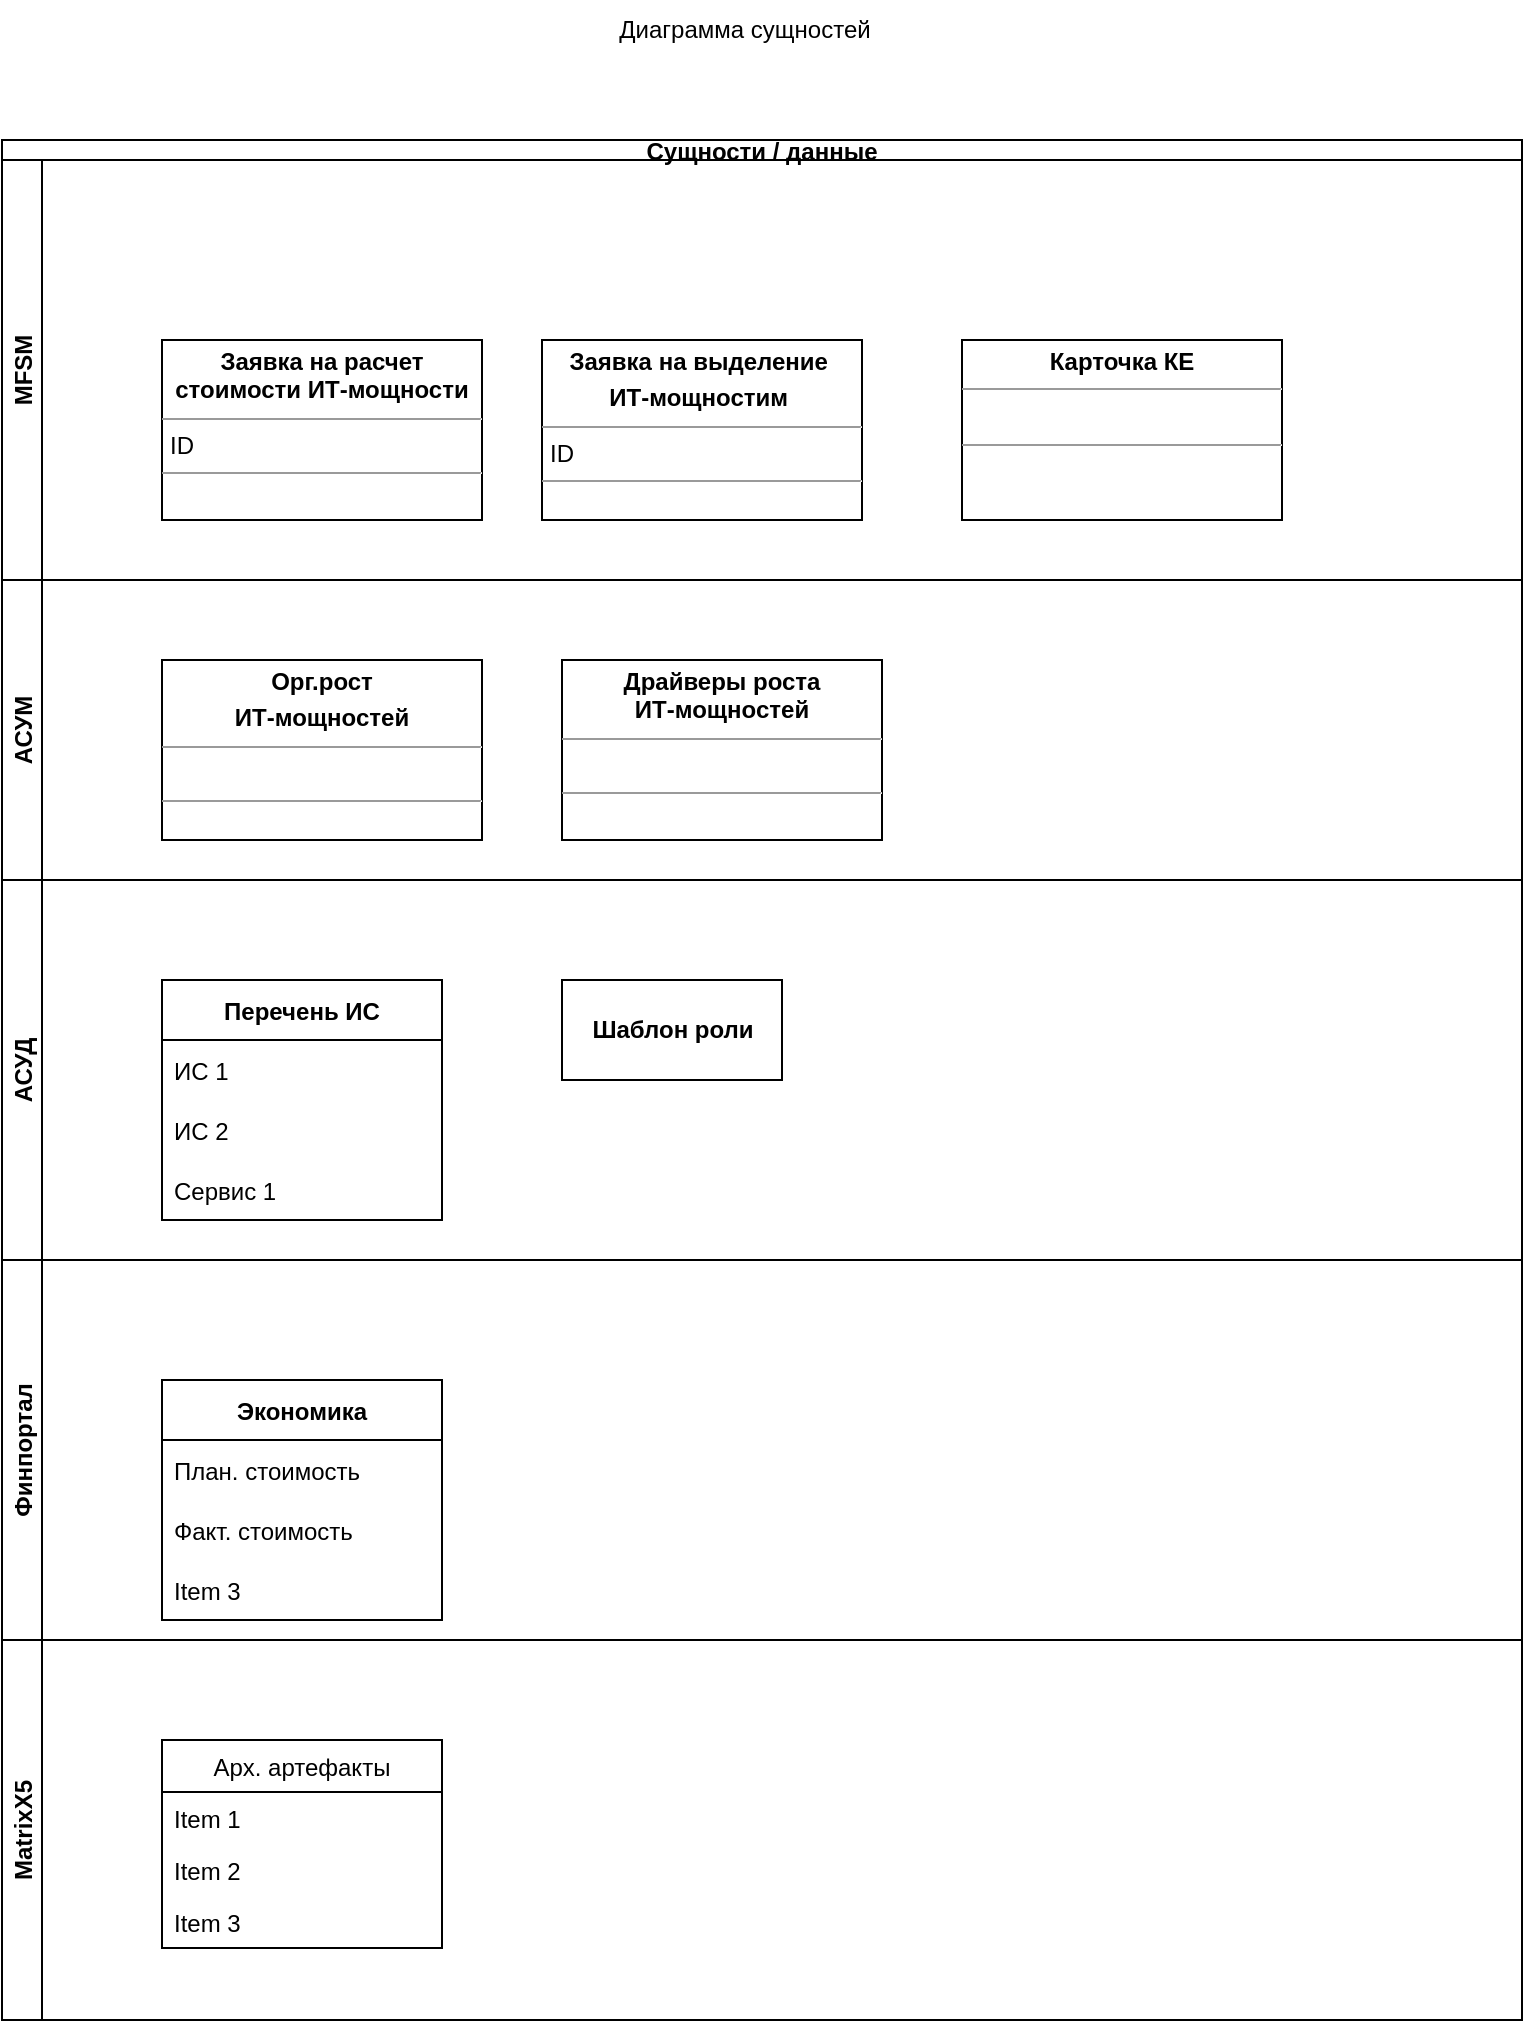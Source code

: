 <mxfile version="20.4.0" type="github">
  <diagram name="Page-1" id="c4acf3e9-155e-7222-9cf6-157b1a14988f">
    <mxGraphModel dx="1203" dy="583" grid="1" gridSize="10" guides="1" tooltips="1" connect="1" arrows="1" fold="1" page="1" pageScale="1" pageWidth="827" pageHeight="1169" background="none" math="0" shadow="0">
      <root>
        <mxCell id="0" />
        <mxCell id="1" parent="0" />
        <mxCell id="B1r-n0aBB-zkmNAvuoPs-1" value="Диаграмма сущностей" style="text;html=1;resizable=0;autosize=1;align=center;verticalAlign=middle;points=[];fillColor=none;strokeColor=none;rounded=0;" vertex="1" parent="1">
          <mxGeometry x="330" y="10" width="150" height="30" as="geometry" />
        </mxCell>
        <mxCell id="B1r-n0aBB-zkmNAvuoPs-6" value="&lt;p style=&quot;margin:0px;margin-top:4px;text-align:center;&quot;&gt;&lt;b&gt;Заявка на выделение&amp;nbsp;&lt;/b&gt;&lt;/p&gt;&lt;p style=&quot;margin:0px;margin-top:4px;text-align:center;&quot;&gt;&lt;b&gt;ИТ-мощностим&amp;nbsp;&lt;/b&gt;&lt;/p&gt;&lt;hr size=&quot;1&quot;&gt;&lt;p style=&quot;margin:0px;margin-left:4px;&quot;&gt;ID&lt;/p&gt;&lt;hr size=&quot;1&quot;&gt;&lt;p style=&quot;margin:0px;margin-left:4px;&quot;&gt;&lt;br&gt;&lt;/p&gt;" style="verticalAlign=top;align=left;overflow=fill;fontSize=12;fontFamily=Helvetica;html=1;" vertex="1" parent="1">
          <mxGeometry x="304" y="180" width="160" height="90" as="geometry" />
        </mxCell>
        <mxCell id="B1r-n0aBB-zkmNAvuoPs-11" value="&lt;p style=&quot;margin:0px;margin-top:4px;text-align:center;&quot;&gt;&lt;b&gt;Заявка на расчет&lt;br style=&quot;padding: 0px; margin: 0px;&quot;&gt;стоимости ИТ-мощности&lt;/b&gt;&lt;br&gt;&lt;/p&gt;&lt;hr size=&quot;1&quot;&gt;&lt;p style=&quot;margin:0px;margin-left:4px;&quot;&gt;ID&lt;/p&gt;&lt;hr size=&quot;1&quot;&gt;&lt;p style=&quot;margin:0px;margin-left:4px;&quot;&gt;&lt;br&gt;&lt;/p&gt;" style="verticalAlign=top;align=left;overflow=fill;fontSize=12;fontFamily=Helvetica;html=1;" vertex="1" parent="1">
          <mxGeometry x="114" y="180" width="160" height="90" as="geometry" />
        </mxCell>
        <mxCell id="B1r-n0aBB-zkmNAvuoPs-12" value="&lt;p style=&quot;margin:0px;margin-top:4px;text-align:center;&quot;&gt;&lt;b&gt;Карточка КЕ&lt;/b&gt;&lt;/p&gt;&lt;hr size=&quot;1&quot;&gt;&lt;p style=&quot;margin:0px;margin-left:4px;&quot;&gt;&lt;br&gt;&lt;/p&gt;&lt;hr size=&quot;1&quot;&gt;&lt;p style=&quot;margin:0px;margin-left:4px;&quot;&gt;&lt;br&gt;&lt;/p&gt;" style="verticalAlign=top;align=left;overflow=fill;fontSize=12;fontFamily=Helvetica;html=1;" vertex="1" parent="1">
          <mxGeometry x="514" y="180" width="160" height="90" as="geometry" />
        </mxCell>
        <mxCell id="B1r-n0aBB-zkmNAvuoPs-13" value="&lt;p style=&quot;margin:0px;margin-top:4px;text-align:center;&quot;&gt;&lt;b&gt;Орг.рост&lt;/b&gt;&lt;/p&gt;&lt;p style=&quot;margin:0px;margin-top:4px;text-align:center;&quot;&gt;&lt;b&gt;ИТ-мощностей&lt;/b&gt;&lt;/p&gt;&lt;hr size=&quot;1&quot;&gt;&lt;p style=&quot;margin:0px;margin-left:4px;&quot;&gt;&lt;br&gt;&lt;/p&gt;&lt;hr size=&quot;1&quot;&gt;&lt;p style=&quot;margin:0px;margin-left:4px;&quot;&gt;&lt;br&gt;&lt;/p&gt;" style="verticalAlign=top;align=left;overflow=fill;fontSize=12;fontFamily=Helvetica;html=1;" vertex="1" parent="1">
          <mxGeometry x="114" y="340" width="160" height="90" as="geometry" />
        </mxCell>
        <mxCell id="B1r-n0aBB-zkmNAvuoPs-14" value="&lt;p style=&quot;margin:0px;margin-top:4px;text-align:center;&quot;&gt;&lt;b&gt;Драйверы роста&lt;br&gt;ИТ-мощностей&lt;/b&gt;&lt;/p&gt;&lt;hr size=&quot;1&quot;&gt;&lt;p style=&quot;margin:0px;margin-left:4px;&quot;&gt;&lt;br&gt;&lt;/p&gt;&lt;hr size=&quot;1&quot;&gt;&lt;p style=&quot;margin:0px;margin-left:4px;&quot;&gt;&lt;br&gt;&lt;/p&gt;" style="verticalAlign=top;align=left;overflow=fill;fontSize=12;fontFamily=Helvetica;html=1;" vertex="1" parent="1">
          <mxGeometry x="314" y="340" width="160" height="90" as="geometry" />
        </mxCell>
        <mxCell id="B1r-n0aBB-zkmNAvuoPs-15" value="Перечень ИС" style="swimlane;fontStyle=1;childLayout=stackLayout;horizontal=1;startSize=30;horizontalStack=0;resizeParent=1;resizeParentMax=0;resizeLast=0;collapsible=1;marginBottom=0;" vertex="1" parent="1">
          <mxGeometry x="114" y="500" width="140" height="120" as="geometry" />
        </mxCell>
        <mxCell id="B1r-n0aBB-zkmNAvuoPs-16" value="ИС 1" style="text;strokeColor=none;fillColor=none;align=left;verticalAlign=middle;spacingLeft=4;spacingRight=4;overflow=hidden;points=[[0,0.5],[1,0.5]];portConstraint=eastwest;rotatable=0;" vertex="1" parent="B1r-n0aBB-zkmNAvuoPs-15">
          <mxGeometry y="30" width="140" height="30" as="geometry" />
        </mxCell>
        <mxCell id="B1r-n0aBB-zkmNAvuoPs-17" value="ИС 2" style="text;strokeColor=none;fillColor=none;align=left;verticalAlign=middle;spacingLeft=4;spacingRight=4;overflow=hidden;points=[[0,0.5],[1,0.5]];portConstraint=eastwest;rotatable=0;" vertex="1" parent="B1r-n0aBB-zkmNAvuoPs-15">
          <mxGeometry y="60" width="140" height="30" as="geometry" />
        </mxCell>
        <mxCell id="B1r-n0aBB-zkmNAvuoPs-18" value="Сервис 1" style="text;strokeColor=none;fillColor=none;align=left;verticalAlign=middle;spacingLeft=4;spacingRight=4;overflow=hidden;points=[[0,0.5],[1,0.5]];portConstraint=eastwest;rotatable=0;" vertex="1" parent="B1r-n0aBB-zkmNAvuoPs-15">
          <mxGeometry y="90" width="140" height="30" as="geometry" />
        </mxCell>
        <mxCell id="B1r-n0aBB-zkmNAvuoPs-19" value="&lt;b&gt;Шаблон роли&lt;/b&gt;" style="html=1;" vertex="1" parent="1">
          <mxGeometry x="314" y="500" width="110" height="50" as="geometry" />
        </mxCell>
        <mxCell id="B1r-n0aBB-zkmNAvuoPs-25" value="Экономика" style="swimlane;fontStyle=1;childLayout=stackLayout;horizontal=1;startSize=30;horizontalStack=0;resizeParent=1;resizeParentMax=0;resizeLast=0;collapsible=1;marginBottom=0;" vertex="1" parent="1">
          <mxGeometry x="114" y="700" width="140" height="120" as="geometry" />
        </mxCell>
        <mxCell id="B1r-n0aBB-zkmNAvuoPs-26" value="План. стоимость" style="text;strokeColor=none;fillColor=none;align=left;verticalAlign=middle;spacingLeft=4;spacingRight=4;overflow=hidden;points=[[0,0.5],[1,0.5]];portConstraint=eastwest;rotatable=0;" vertex="1" parent="B1r-n0aBB-zkmNAvuoPs-25">
          <mxGeometry y="30" width="140" height="30" as="geometry" />
        </mxCell>
        <mxCell id="B1r-n0aBB-zkmNAvuoPs-27" value="Факт. стоимость" style="text;strokeColor=none;fillColor=none;align=left;verticalAlign=middle;spacingLeft=4;spacingRight=4;overflow=hidden;points=[[0,0.5],[1,0.5]];portConstraint=eastwest;rotatable=0;" vertex="1" parent="B1r-n0aBB-zkmNAvuoPs-25">
          <mxGeometry y="60" width="140" height="30" as="geometry" />
        </mxCell>
        <mxCell id="B1r-n0aBB-zkmNAvuoPs-28" value="Item 3" style="text;strokeColor=none;fillColor=none;align=left;verticalAlign=middle;spacingLeft=4;spacingRight=4;overflow=hidden;points=[[0,0.5],[1,0.5]];portConstraint=eastwest;rotatable=0;" vertex="1" parent="B1r-n0aBB-zkmNAvuoPs-25">
          <mxGeometry y="90" width="140" height="30" as="geometry" />
        </mxCell>
        <mxCell id="B1r-n0aBB-zkmNAvuoPs-33" value="Сущности / данные" style="swimlane;childLayout=stackLayout;resizeParent=1;resizeParentMax=0;horizontal=1;startSize=10;horizontalStack=0;" vertex="1" parent="1">
          <mxGeometry x="34" y="80" width="760" height="940" as="geometry" />
        </mxCell>
        <mxCell id="B1r-n0aBB-zkmNAvuoPs-34" value="MFSM" style="swimlane;startSize=20;horizontal=0;" vertex="1" parent="B1r-n0aBB-zkmNAvuoPs-33">
          <mxGeometry y="10" width="760" height="210" as="geometry">
            <mxRectangle y="20" width="760" height="30" as="alternateBounds" />
          </mxGeometry>
        </mxCell>
        <mxCell id="B1r-n0aBB-zkmNAvuoPs-35" value="АСУМ" style="swimlane;startSize=20;horizontal=0;" vertex="1" parent="B1r-n0aBB-zkmNAvuoPs-33">
          <mxGeometry y="220" width="760" height="150" as="geometry" />
        </mxCell>
        <mxCell id="B1r-n0aBB-zkmNAvuoPs-36" value="АСУД" style="swimlane;startSize=20;horizontal=0;" vertex="1" parent="B1r-n0aBB-zkmNAvuoPs-33">
          <mxGeometry y="370" width="760" height="190" as="geometry" />
        </mxCell>
        <mxCell id="B1r-n0aBB-zkmNAvuoPs-39" value="Финпортал" style="swimlane;startSize=20;horizontal=0;" vertex="1" parent="B1r-n0aBB-zkmNAvuoPs-33">
          <mxGeometry y="560" width="760" height="190" as="geometry" />
        </mxCell>
        <mxCell id="B1r-n0aBB-zkmNAvuoPs-42" value="MatrixX5" style="swimlane;startSize=20;horizontal=0;" vertex="1" parent="B1r-n0aBB-zkmNAvuoPs-33">
          <mxGeometry y="750" width="760" height="190" as="geometry" />
        </mxCell>
        <mxCell id="B1r-n0aBB-zkmNAvuoPs-43" value="Арх. артефакты" style="swimlane;fontStyle=0;childLayout=stackLayout;horizontal=1;startSize=26;fillColor=none;horizontalStack=0;resizeParent=1;resizeParentMax=0;resizeLast=0;collapsible=1;marginBottom=0;" vertex="1" parent="B1r-n0aBB-zkmNAvuoPs-42">
          <mxGeometry x="80" y="50" width="140" height="104" as="geometry" />
        </mxCell>
        <mxCell id="B1r-n0aBB-zkmNAvuoPs-44" value="Item 1" style="text;strokeColor=none;fillColor=none;align=left;verticalAlign=top;spacingLeft=4;spacingRight=4;overflow=hidden;rotatable=0;points=[[0,0.5],[1,0.5]];portConstraint=eastwest;" vertex="1" parent="B1r-n0aBB-zkmNAvuoPs-43">
          <mxGeometry y="26" width="140" height="26" as="geometry" />
        </mxCell>
        <mxCell id="B1r-n0aBB-zkmNAvuoPs-45" value="Item 2" style="text;strokeColor=none;fillColor=none;align=left;verticalAlign=top;spacingLeft=4;spacingRight=4;overflow=hidden;rotatable=0;points=[[0,0.5],[1,0.5]];portConstraint=eastwest;" vertex="1" parent="B1r-n0aBB-zkmNAvuoPs-43">
          <mxGeometry y="52" width="140" height="26" as="geometry" />
        </mxCell>
        <mxCell id="B1r-n0aBB-zkmNAvuoPs-46" value="Item 3" style="text;strokeColor=none;fillColor=none;align=left;verticalAlign=top;spacingLeft=4;spacingRight=4;overflow=hidden;rotatable=0;points=[[0,0.5],[1,0.5]];portConstraint=eastwest;" vertex="1" parent="B1r-n0aBB-zkmNAvuoPs-43">
          <mxGeometry y="78" width="140" height="26" as="geometry" />
        </mxCell>
      </root>
    </mxGraphModel>
  </diagram>
</mxfile>
